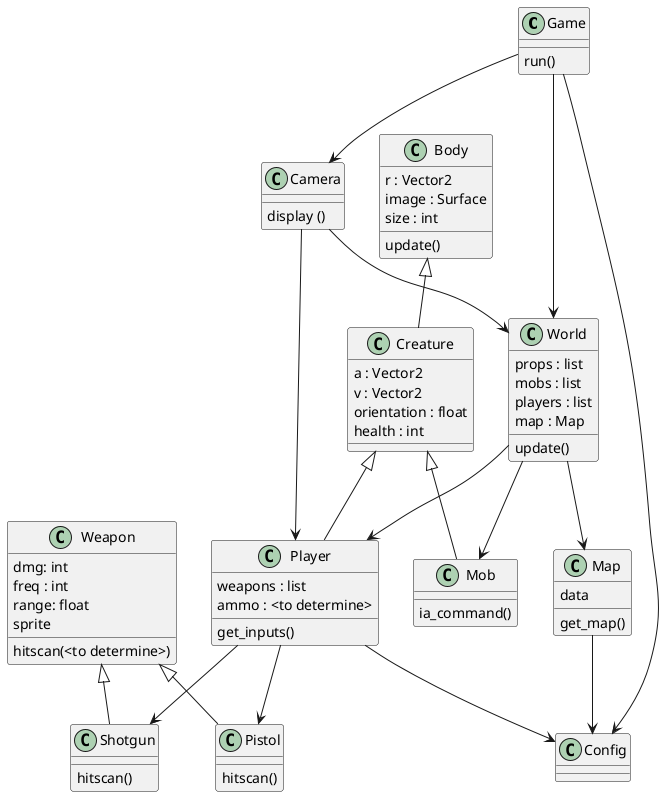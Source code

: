 @startuml game

class Game {
    run()
}

class Weapon {
    dmg: int
    freq : int
    range: float
    sprite
    
    hitscan(<to determine>)
}

class Pistol {
    hitscan()
}

class Shotgun {
    hitscan()
}

class Body {
    r : Vector2
    image : Surface
    size : int
    update()
}

class Creature {
    a : Vector2
    v : Vector2
    orientation : float
    health : int
}

class Player {
    weapons : list
    ammo : <to determine>

    get_inputs()
}

class Mob {
    ia_command()
}

class Map {
    data
    get_map()
}

class World {
    props : list
    mobs : list
    players : list
    map : Map
    
    update()
}

class Camera {
    display ()
}

class Config {
}


Body <|-- Creature

Weapon <|-- Shotgun
Weapon <|-- Pistol

Creature <|-- Player
Player --> Config
Player --> Pistol
Player --> Shotgun

Creature <|-- Mob

Camera --> Player
Camera --> World

Map --> Config

World --> Map
World --> Player
World --> Mob

Game --> World
Game --> Config
Game --> Camera

@enduml

